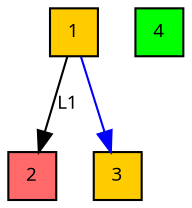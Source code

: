 digraph "G" {
n0 [pos="292.5,-157.5!", height=0.3125, width=0.3125, label=1, fontsize=9.0, fontname=Dialog, fontcolor="#000000", fillcolor="#FFCC00", style=filled, shape=box];
n1 [pos="405.0,-157.5!", height=0.3125, width=0.3125, label=2, fontsize=9.0, fontname=Dialog, fontcolor="#000000", fillcolor="#FF000096", style=filled, shape=box];
n2 [pos="405.0,-247.5!", height=0.3125, width=0.3125, label=3, fontsize=9.0, fontname=Dialog, fontcolor="#000000", fillcolor="#FFCC00", style=filled, shape=box];
n3 [pos="292.5,-247.5!", height=0.3125, width=0.3125, label=4, fontsize=9.0, fontname=Dialog, fontcolor="#000000", fillcolor="#00FF00", style=filled, shape=box];
n0 -> n1 [key=0, id=e0, color="#000000", label=L1, fontsize=9.0, fontname=Dialog, fontcolor="#000000"];
n0 -> n2 [key=0, id=e1, color="#0000FF"];
}
